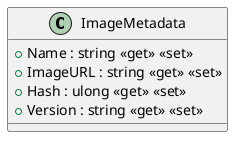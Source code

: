 @startuml
class ImageMetadata {
    + Name : string <<get>> <<set>>
    + ImageURL : string <<get>> <<set>>
    + Hash : ulong <<get>> <<set>>
    + Version : string <<get>> <<set>>
}
@enduml
